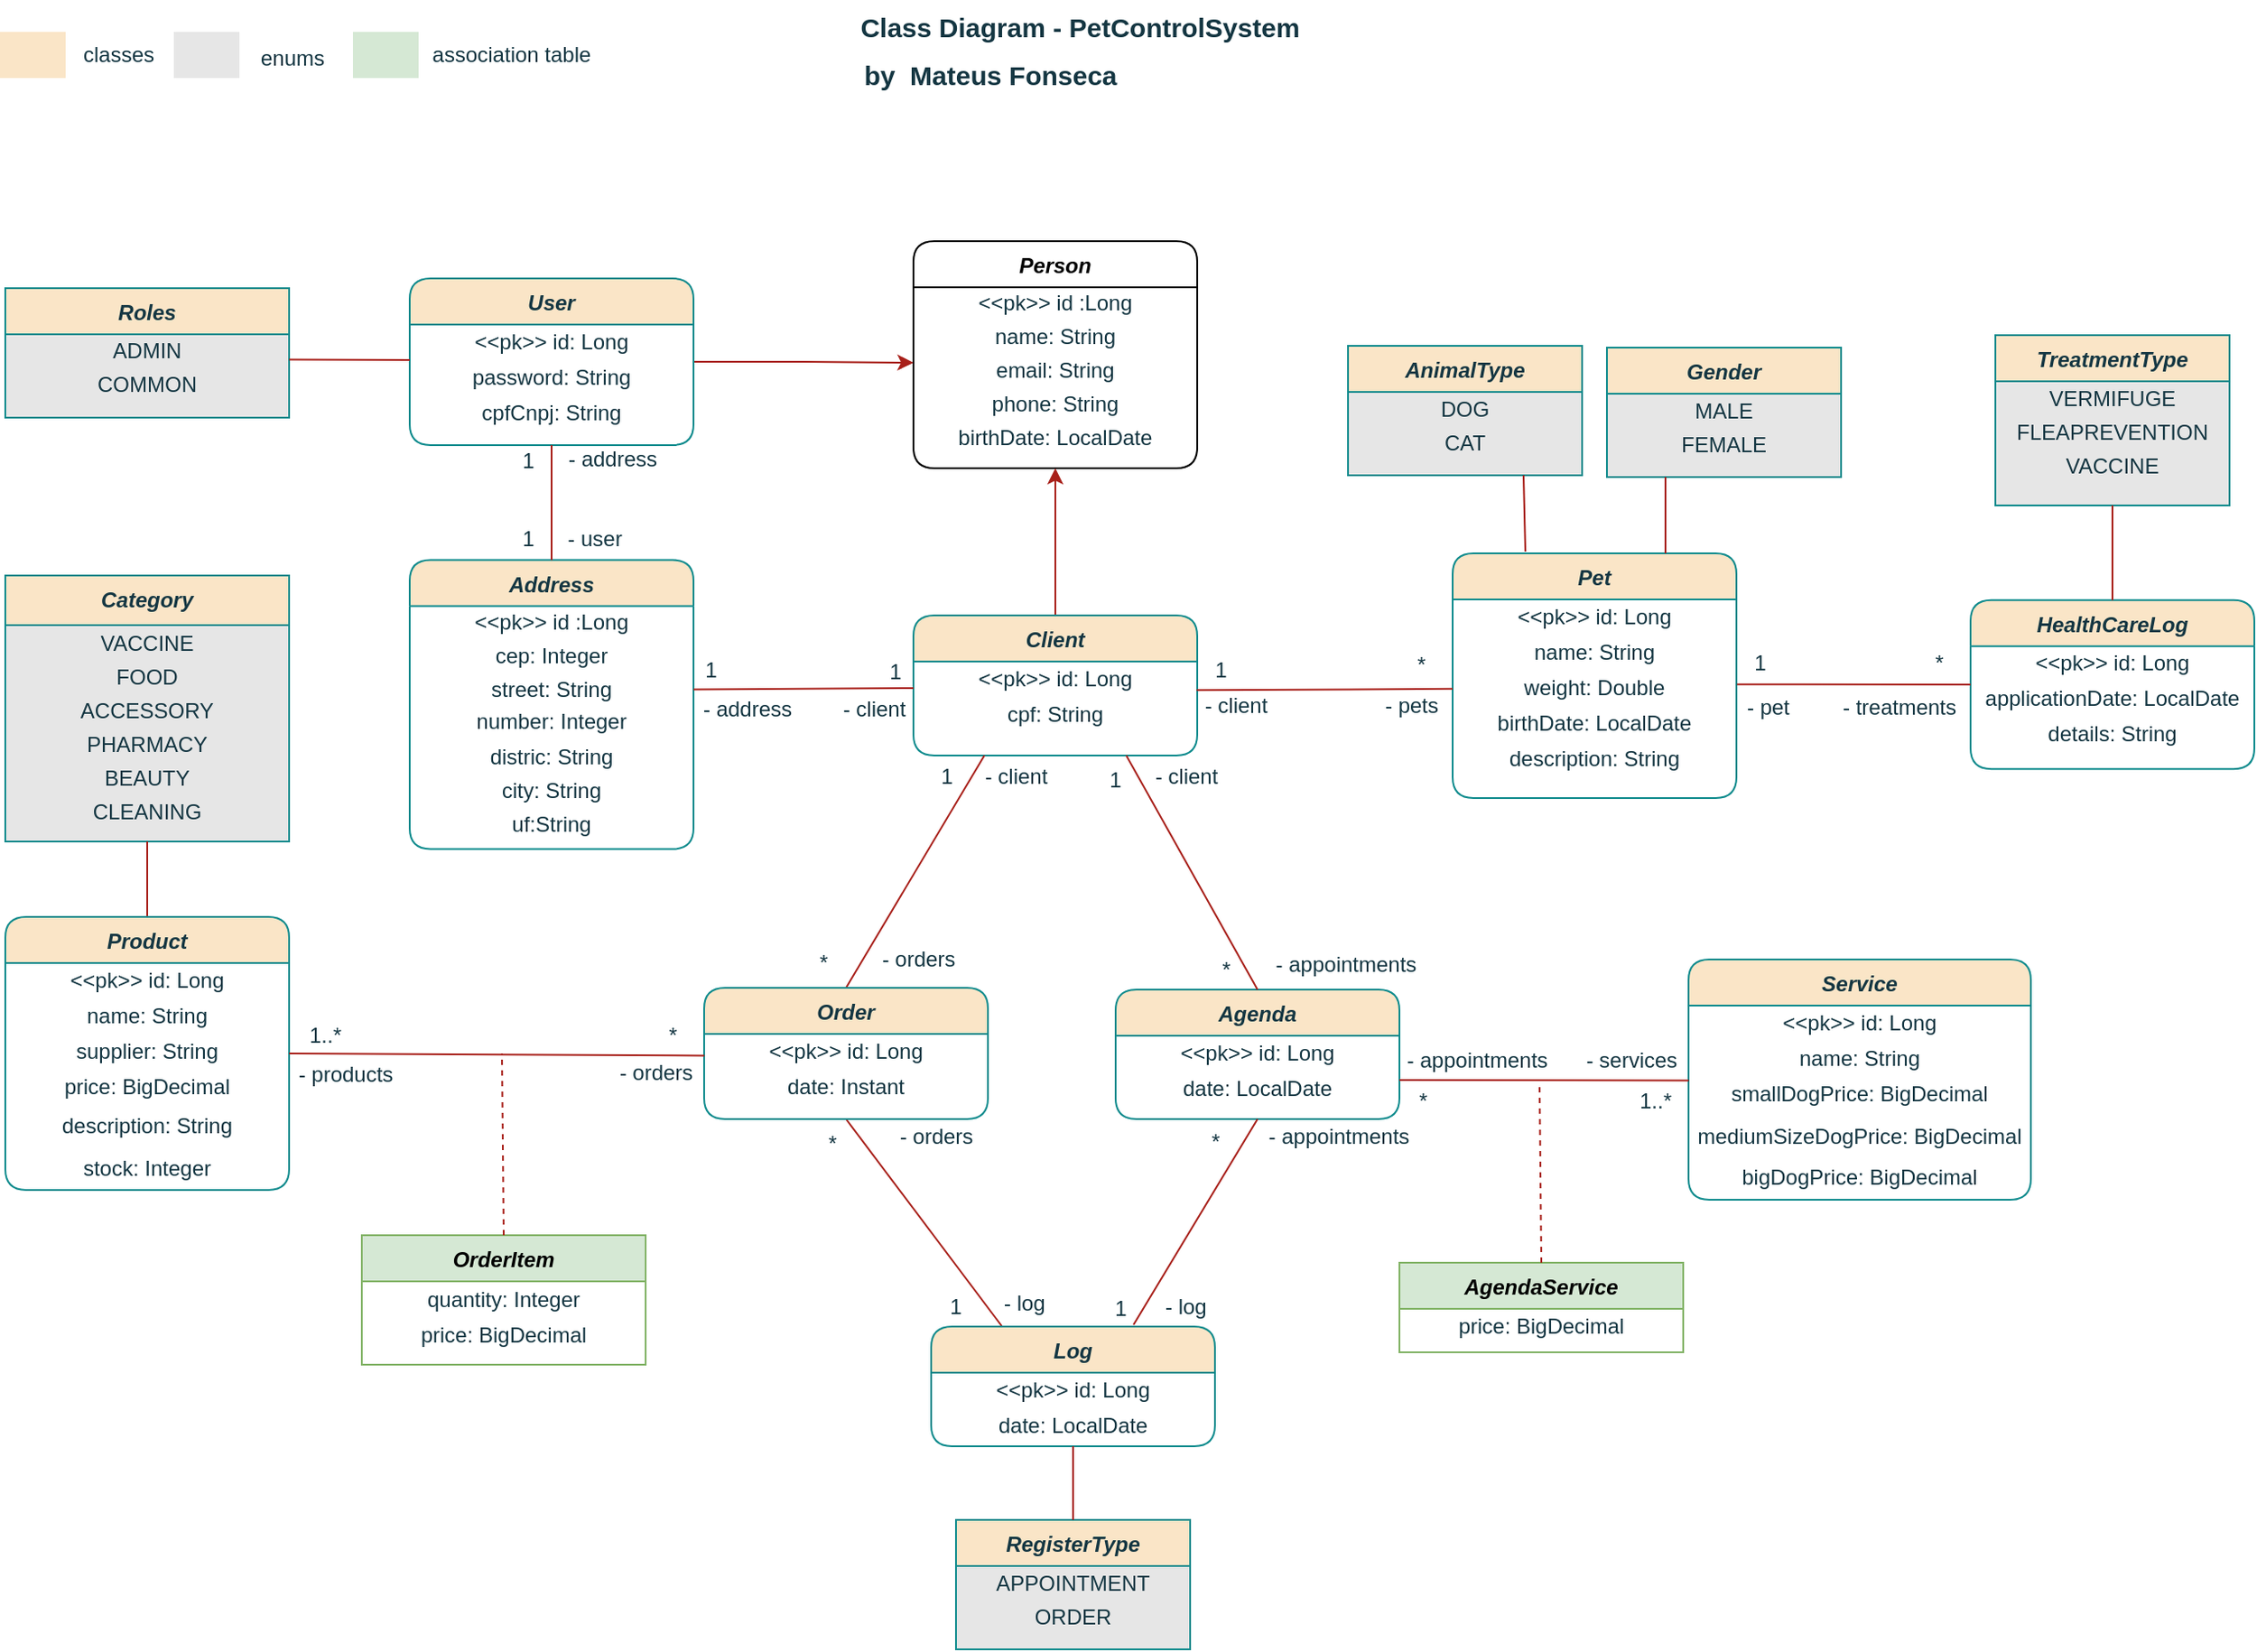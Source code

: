 <mxfile version="24.5.2" type="device">
  <diagram id="C5RBs43oDa-KdzZeNtuy" name="Page-1">
    <mxGraphModel dx="2154" dy="1015" grid="0" gridSize="10" guides="1" tooltips="1" connect="1" arrows="1" fold="1" page="0" pageScale="1" pageWidth="827" pageHeight="1169" background="none" math="0" shadow="0">
      <root>
        <mxCell id="WIyWlLk6GJQsqaUBKTNV-0" />
        <mxCell id="WIyWlLk6GJQsqaUBKTNV-1" parent="WIyWlLk6GJQsqaUBKTNV-0" />
        <mxCell id="X6aHceMRcVpdjTT9wPh7-7" value="Agenda" style="swimlane;fontStyle=3;align=center;verticalAlign=top;childLayout=stackLayout;horizontal=1;startSize=26;horizontalStack=0;resizeParent=1;resizeLast=0;collapsible=1;marginBottom=0;rounded=1;shadow=0;strokeWidth=1;labelBackgroundColor=none;fillColor=#FAE5C7;strokeColor=#0F8B8D;fontColor=#143642;" parent="WIyWlLk6GJQsqaUBKTNV-1" vertex="1">
          <mxGeometry x="221" y="433" width="160" height="73" as="geometry">
            <mxRectangle x="230" y="140" width="160" height="26" as="alternateBounds" />
          </mxGeometry>
        </mxCell>
        <mxCell id="wbWh36v0nCZpc6Vmj600-40" value="&amp;lt;&amp;lt;pk&amp;gt;&amp;gt; id: Long" style="text;html=1;align=center;verticalAlign=middle;whiteSpace=wrap;rounded=1;labelBackgroundColor=none;fontColor=#143642;" parent="X6aHceMRcVpdjTT9wPh7-7" vertex="1">
          <mxGeometry y="26" width="160" height="20" as="geometry" />
        </mxCell>
        <mxCell id="wbWh36v0nCZpc6Vmj600-41" value="date: LocalDate" style="text;html=1;align=center;verticalAlign=middle;whiteSpace=wrap;rounded=1;labelBackgroundColor=none;fontColor=#143642;" parent="X6aHceMRcVpdjTT9wPh7-7" vertex="1">
          <mxGeometry y="46" width="160" height="20" as="geometry" />
        </mxCell>
        <mxCell id="X6aHceMRcVpdjTT9wPh7-13" value="Pet" style="swimlane;fontStyle=3;align=center;verticalAlign=top;childLayout=stackLayout;horizontal=1;startSize=26;horizontalStack=0;resizeParent=1;resizeLast=0;collapsible=1;marginBottom=0;rounded=1;shadow=0;strokeWidth=1;labelBackgroundColor=none;fillColor=#FAE5C7;strokeColor=#0F8B8D;fontColor=#143642;" parent="WIyWlLk6GJQsqaUBKTNV-1" vertex="1">
          <mxGeometry x="411" y="187" width="160" height="138" as="geometry">
            <mxRectangle x="230" y="140" width="160" height="26" as="alternateBounds" />
          </mxGeometry>
        </mxCell>
        <mxCell id="wbWh36v0nCZpc6Vmj600-48" value="&amp;lt;&amp;lt;pk&amp;gt;&amp;gt; id: Long" style="text;html=1;align=center;verticalAlign=middle;whiteSpace=wrap;rounded=1;labelBackgroundColor=none;fontColor=#143642;" parent="X6aHceMRcVpdjTT9wPh7-13" vertex="1">
          <mxGeometry y="26" width="160" height="20" as="geometry" />
        </mxCell>
        <mxCell id="wbWh36v0nCZpc6Vmj600-55" value="name: String" style="text;html=1;align=center;verticalAlign=middle;whiteSpace=wrap;rounded=1;labelBackgroundColor=none;fontColor=#143642;" parent="X6aHceMRcVpdjTT9wPh7-13" vertex="1">
          <mxGeometry y="46" width="160" height="20" as="geometry" />
        </mxCell>
        <mxCell id="wbWh36v0nCZpc6Vmj600-56" value="weight: Double" style="text;html=1;align=center;verticalAlign=middle;whiteSpace=wrap;rounded=1;labelBackgroundColor=none;fontColor=#143642;" parent="X6aHceMRcVpdjTT9wPh7-13" vertex="1">
          <mxGeometry y="66" width="160" height="20" as="geometry" />
        </mxCell>
        <mxCell id="wbWh36v0nCZpc6Vmj600-57" value="birthDate: LocalDate" style="text;html=1;align=center;verticalAlign=middle;whiteSpace=wrap;rounded=1;labelBackgroundColor=none;fontColor=#143642;" parent="X6aHceMRcVpdjTT9wPh7-13" vertex="1">
          <mxGeometry y="86" width="160" height="20" as="geometry" />
        </mxCell>
        <mxCell id="wbWh36v0nCZpc6Vmj600-63" value="description: String" style="text;html=1;align=center;verticalAlign=middle;whiteSpace=wrap;rounded=1;labelBackgroundColor=none;fontColor=#143642;" parent="X6aHceMRcVpdjTT9wPh7-13" vertex="1">
          <mxGeometry y="106" width="160" height="20" as="geometry" />
        </mxCell>
        <mxCell id="zkfFHV4jXpPFQw0GAbJ--0" value="Person" style="swimlane;fontStyle=3;align=center;verticalAlign=top;childLayout=stackLayout;horizontal=1;startSize=26;horizontalStack=0;resizeParent=1;resizeLast=0;collapsible=1;marginBottom=0;rounded=1;shadow=0;strokeWidth=1;labelBackgroundColor=none;swimlaneFillColor=none;" parent="WIyWlLk6GJQsqaUBKTNV-1" vertex="1">
          <mxGeometry x="107" y="11" width="160" height="128" as="geometry">
            <mxRectangle x="230" y="140" width="160" height="26" as="alternateBounds" />
          </mxGeometry>
        </mxCell>
        <mxCell id="wbWh36v0nCZpc6Vmj600-1" value="&amp;lt;&amp;lt;pk&amp;gt;&amp;gt; id :Long" style="text;html=1;align=center;verticalAlign=middle;whiteSpace=wrap;rounded=1;labelBackgroundColor=none;fontColor=#143642;" parent="zkfFHV4jXpPFQw0GAbJ--0" vertex="1">
          <mxGeometry y="26" width="160" height="18" as="geometry" />
        </mxCell>
        <mxCell id="wbWh36v0nCZpc6Vmj600-3" value="name: String" style="text;html=1;align=center;verticalAlign=middle;whiteSpace=wrap;rounded=1;labelBackgroundColor=none;fontColor=#143642;" parent="zkfFHV4jXpPFQw0GAbJ--0" vertex="1">
          <mxGeometry y="44" width="160" height="20" as="geometry" />
        </mxCell>
        <mxCell id="wbWh36v0nCZpc6Vmj600-4" value="email: String" style="text;html=1;align=center;verticalAlign=middle;whiteSpace=wrap;rounded=1;labelBackgroundColor=none;fontColor=#143642;" parent="zkfFHV4jXpPFQw0GAbJ--0" vertex="1">
          <mxGeometry y="64" width="160" height="18" as="geometry" />
        </mxCell>
        <mxCell id="wbWh36v0nCZpc6Vmj600-6" value="phone: String" style="text;html=1;align=center;verticalAlign=middle;whiteSpace=wrap;rounded=1;labelBackgroundColor=none;fontColor=#143642;" parent="zkfFHV4jXpPFQw0GAbJ--0" vertex="1">
          <mxGeometry y="82" width="160" height="19" as="geometry" />
        </mxCell>
        <mxCell id="wbWh36v0nCZpc6Vmj600-14" value="birthDate: LocalDate" style="text;html=1;align=center;verticalAlign=middle;whiteSpace=wrap;rounded=1;labelBackgroundColor=none;fontColor=#143642;" parent="zkfFHV4jXpPFQw0GAbJ--0" vertex="1">
          <mxGeometry y="101" width="160" height="20" as="geometry" />
        </mxCell>
        <mxCell id="IY1wqJiJF90ns-83pZvN-199" style="edgeStyle=orthogonalEdgeStyle;rounded=0;orthogonalLoop=1;jettySize=auto;html=1;entryX=0;entryY=0.25;entryDx=0;entryDy=0;strokeColor=#A8201A;fontColor=#143642;fillColor=#FAE5C7;" parent="WIyWlLk6GJQsqaUBKTNV-1" source="X6aHceMRcVpdjTT9wPh7-1" target="wbWh36v0nCZpc6Vmj600-4" edge="1">
          <mxGeometry relative="1" as="geometry" />
        </mxCell>
        <mxCell id="X6aHceMRcVpdjTT9wPh7-1" value="User" style="swimlane;fontStyle=3;align=center;verticalAlign=top;childLayout=stackLayout;horizontal=1;startSize=26;horizontalStack=0;resizeParent=1;resizeLast=0;collapsible=1;marginBottom=0;rounded=1;shadow=0;strokeWidth=1;labelBackgroundColor=none;fillColor=#FAE5C7;strokeColor=#0F8B8D;fontColor=#143642;" parent="WIyWlLk6GJQsqaUBKTNV-1" vertex="1">
          <mxGeometry x="-177" y="32" width="160" height="94" as="geometry">
            <mxRectangle x="230" y="140" width="160" height="26" as="alternateBounds" />
          </mxGeometry>
        </mxCell>
        <mxCell id="wbWh36v0nCZpc6Vmj600-16" value="&amp;lt;&amp;lt;pk&amp;gt;&amp;gt; id: Long" style="text;html=1;align=center;verticalAlign=middle;whiteSpace=wrap;rounded=1;labelBackgroundColor=none;fontColor=#143642;" parent="X6aHceMRcVpdjTT9wPh7-1" vertex="1">
          <mxGeometry y="26" width="160" height="20" as="geometry" />
        </mxCell>
        <mxCell id="wbWh36v0nCZpc6Vmj600-20" value="password: String" style="text;html=1;align=center;verticalAlign=middle;whiteSpace=wrap;rounded=1;labelBackgroundColor=none;fontColor=#143642;" parent="X6aHceMRcVpdjTT9wPh7-1" vertex="1">
          <mxGeometry y="46" width="160" height="20" as="geometry" />
        </mxCell>
        <mxCell id="wbWh36v0nCZpc6Vmj600-22" value="cpfCnpj: String" style="text;html=1;align=center;verticalAlign=middle;whiteSpace=wrap;rounded=1;labelBackgroundColor=none;fontColor=#143642;" parent="X6aHceMRcVpdjTT9wPh7-1" vertex="1">
          <mxGeometry y="66" width="160" height="20" as="geometry" />
        </mxCell>
        <mxCell id="IY1wqJiJF90ns-83pZvN-196" style="edgeStyle=orthogonalEdgeStyle;rounded=0;orthogonalLoop=1;jettySize=auto;html=1;entryX=0.5;entryY=1;entryDx=0;entryDy=0;strokeColor=#A8201A;fontColor=#143642;fillColor=#FAE5C7;" parent="WIyWlLk6GJQsqaUBKTNV-1" source="X6aHceMRcVpdjTT9wPh7-3" target="zkfFHV4jXpPFQw0GAbJ--0" edge="1">
          <mxGeometry relative="1" as="geometry" />
        </mxCell>
        <mxCell id="X6aHceMRcVpdjTT9wPh7-3" value="Client" style="swimlane;fontStyle=3;align=center;verticalAlign=top;childLayout=stackLayout;horizontal=1;startSize=26;horizontalStack=0;resizeParent=1;resizeLast=0;collapsible=1;marginBottom=0;rounded=1;shadow=0;strokeWidth=1;labelBackgroundColor=none;fillColor=#FAE5C7;strokeColor=#0F8B8D;fontColor=#143642;" parent="WIyWlLk6GJQsqaUBKTNV-1" vertex="1">
          <mxGeometry x="107" y="222" width="160" height="79" as="geometry">
            <mxRectangle x="230" y="140" width="160" height="26" as="alternateBounds" />
          </mxGeometry>
        </mxCell>
        <mxCell id="wbWh36v0nCZpc6Vmj600-21" value="&amp;lt;&amp;lt;pk&amp;gt;&amp;gt; id: Long" style="text;html=1;align=center;verticalAlign=middle;whiteSpace=wrap;rounded=1;labelBackgroundColor=none;fontColor=#143642;" parent="X6aHceMRcVpdjTT9wPh7-3" vertex="1">
          <mxGeometry y="26" width="160" height="20" as="geometry" />
        </mxCell>
        <mxCell id="wbWh36v0nCZpc6Vmj600-23" value="cpf: String" style="text;html=1;align=center;verticalAlign=middle;whiteSpace=wrap;rounded=1;labelBackgroundColor=none;fontColor=#143642;" parent="X6aHceMRcVpdjTT9wPh7-3" vertex="1">
          <mxGeometry y="46" width="160" height="20" as="geometry" />
        </mxCell>
        <mxCell id="X6aHceMRcVpdjTT9wPh7-26" value="Service" style="swimlane;fontStyle=3;align=center;verticalAlign=top;childLayout=stackLayout;horizontal=1;startSize=26;horizontalStack=0;resizeParent=1;resizeLast=0;collapsible=1;marginBottom=0;rounded=1;shadow=0;strokeWidth=1;labelBackgroundColor=none;fillColor=#FAE5C7;strokeColor=#0F8B8D;fontColor=#143642;" parent="WIyWlLk6GJQsqaUBKTNV-1" vertex="1">
          <mxGeometry x="544" y="416" width="193" height="135.5" as="geometry">
            <mxRectangle x="230" y="140" width="160" height="26" as="alternateBounds" />
          </mxGeometry>
        </mxCell>
        <mxCell id="wbWh36v0nCZpc6Vmj600-42" value="&amp;lt;&amp;lt;pk&amp;gt;&amp;gt; id: Long" style="text;html=1;align=center;verticalAlign=middle;whiteSpace=wrap;rounded=1;labelBackgroundColor=none;fontColor=#143642;" parent="X6aHceMRcVpdjTT9wPh7-26" vertex="1">
          <mxGeometry y="26" width="193" height="20" as="geometry" />
        </mxCell>
        <mxCell id="wbWh36v0nCZpc6Vmj600-43" value="name: String" style="text;html=1;align=center;verticalAlign=middle;whiteSpace=wrap;rounded=1;labelBackgroundColor=none;fontColor=#143642;" parent="X6aHceMRcVpdjTT9wPh7-26" vertex="1">
          <mxGeometry y="46" width="193" height="20" as="geometry" />
        </mxCell>
        <mxCell id="wbWh36v0nCZpc6Vmj600-44" value="smallDogPrice: BigDecimal" style="text;html=1;align=center;verticalAlign=middle;whiteSpace=wrap;rounded=1;labelBackgroundColor=none;fontColor=#143642;" parent="X6aHceMRcVpdjTT9wPh7-26" vertex="1">
          <mxGeometry y="66" width="193" height="20" as="geometry" />
        </mxCell>
        <mxCell id="wbWh36v0nCZpc6Vmj600-45" value="mediumSizeDogPrice: BigDecimal" style="text;html=1;align=center;verticalAlign=middle;whiteSpace=wrap;rounded=1;labelBackgroundColor=none;fontColor=#143642;" parent="X6aHceMRcVpdjTT9wPh7-26" vertex="1">
          <mxGeometry y="86" width="193" height="27" as="geometry" />
        </mxCell>
        <mxCell id="wbWh36v0nCZpc6Vmj600-46" value="bigDogPrice: BigDecimal" style="text;html=1;align=center;verticalAlign=middle;whiteSpace=wrap;rounded=1;labelBackgroundColor=none;fontColor=#143642;" parent="X6aHceMRcVpdjTT9wPh7-26" vertex="1">
          <mxGeometry y="113" width="193" height="20" as="geometry" />
        </mxCell>
        <mxCell id="X6aHceMRcVpdjTT9wPh7-28" value="" style="endArrow=none;html=1;rounded=1;exitX=1;exitY=0.25;exitDx=0;exitDy=0;labelBackgroundColor=none;fontColor=default;strokeColor=#A8201A;entryX=0.001;entryY=0.112;entryDx=0;entryDy=0;entryPerimeter=0;" parent="WIyWlLk6GJQsqaUBKTNV-1" source="wbWh36v0nCZpc6Vmj600-41" target="wbWh36v0nCZpc6Vmj600-44" edge="1">
          <mxGeometry width="50" height="50" relative="1" as="geometry">
            <mxPoint x="402" y="536" as="sourcePoint" />
            <mxPoint x="551" y="496" as="targetPoint" />
          </mxGeometry>
        </mxCell>
        <mxCell id="X6aHceMRcVpdjTT9wPh7-44" value="" style="endArrow=none;html=1;rounded=1;entryX=0.5;entryY=1;entryDx=0;entryDy=0;exitX=0.25;exitY=0;exitDx=0;exitDy=0;labelBackgroundColor=none;fontColor=default;strokeColor=#A8201A;" parent="WIyWlLk6GJQsqaUBKTNV-1" source="WaDthbBKja6x3SG7VzEH-55" target="X6aHceMRcVpdjTT9wPh7-32" edge="1">
          <mxGeometry width="50" height="50" relative="1" as="geometry">
            <mxPoint x="174" y="592.5" as="sourcePoint" />
            <mxPoint x="427" y="567.98" as="targetPoint" />
          </mxGeometry>
        </mxCell>
        <mxCell id="X6aHceMRcVpdjTT9wPh7-47" value="" style="endArrow=none;html=1;rounded=1;entryX=0.5;entryY=0;entryDx=0;entryDy=0;labelBackgroundColor=none;fontColor=default;strokeColor=#A8201A;exitX=0.25;exitY=1;exitDx=0;exitDy=0;" parent="WIyWlLk6GJQsqaUBKTNV-1" source="X6aHceMRcVpdjTT9wPh7-3" target="X6aHceMRcVpdjTT9wPh7-32" edge="1">
          <mxGeometry width="50" height="50" relative="1" as="geometry">
            <mxPoint x="128" y="238" as="sourcePoint" />
            <mxPoint x="-32" y="349" as="targetPoint" />
          </mxGeometry>
        </mxCell>
        <mxCell id="X6aHceMRcVpdjTT9wPh7-59" value="Category" style="swimlane;fontStyle=3;align=center;verticalAlign=top;childLayout=stackLayout;horizontal=1;startSize=28;horizontalStack=0;resizeParent=1;resizeLast=0;collapsible=1;marginBottom=0;rounded=0;shadow=0;strokeWidth=1;swimlaneFillColor=#E6E6E6;labelBackgroundColor=none;fillColor=#FAE5C7;strokeColor=#0F8B8D;fontColor=#143642;" parent="WIyWlLk6GJQsqaUBKTNV-1" vertex="1">
          <mxGeometry x="-405" y="199.5" width="160" height="150" as="geometry">
            <mxRectangle x="-402" y="118" width="160" height="26" as="alternateBounds" />
          </mxGeometry>
        </mxCell>
        <mxCell id="X6aHceMRcVpdjTT9wPh7-65" value="VACCINE" style="text;html=1;align=center;verticalAlign=middle;whiteSpace=wrap;rounded=1;labelBackgroundColor=none;fontColor=#143642;" parent="X6aHceMRcVpdjTT9wPh7-59" vertex="1">
          <mxGeometry y="28" width="160" height="20" as="geometry" />
        </mxCell>
        <mxCell id="X6aHceMRcVpdjTT9wPh7-66" value="FOOD" style="text;html=1;align=center;verticalAlign=middle;whiteSpace=wrap;rounded=1;labelBackgroundColor=none;fontColor=#143642;" parent="X6aHceMRcVpdjTT9wPh7-59" vertex="1">
          <mxGeometry y="48" width="160" height="19" as="geometry" />
        </mxCell>
        <mxCell id="X6aHceMRcVpdjTT9wPh7-67" value="ACCESSORY" style="text;html=1;align=center;verticalAlign=middle;whiteSpace=wrap;rounded=1;labelBackgroundColor=none;fontColor=#143642;" parent="X6aHceMRcVpdjTT9wPh7-59" vertex="1">
          <mxGeometry y="67" width="160" height="19" as="geometry" />
        </mxCell>
        <mxCell id="X6aHceMRcVpdjTT9wPh7-68" value="PHARMACY" style="text;html=1;align=center;verticalAlign=middle;whiteSpace=wrap;rounded=1;labelBackgroundColor=none;fontColor=#143642;" parent="X6aHceMRcVpdjTT9wPh7-59" vertex="1">
          <mxGeometry y="86" width="160" height="19" as="geometry" />
        </mxCell>
        <mxCell id="X6aHceMRcVpdjTT9wPh7-70" value="BEAUTY" style="text;html=1;align=center;verticalAlign=middle;whiteSpace=wrap;rounded=1;labelBackgroundColor=none;fontColor=#143642;" parent="X6aHceMRcVpdjTT9wPh7-59" vertex="1">
          <mxGeometry y="105" width="160" height="19" as="geometry" />
        </mxCell>
        <mxCell id="X6aHceMRcVpdjTT9wPh7-71" value="CLEANING" style="text;html=1;align=center;verticalAlign=middle;whiteSpace=wrap;rounded=1;labelBackgroundColor=none;fontColor=#143642;" parent="X6aHceMRcVpdjTT9wPh7-59" vertex="1">
          <mxGeometry y="124" width="160" height="19" as="geometry" />
        </mxCell>
        <mxCell id="X6aHceMRcVpdjTT9wPh7-73" value="" style="endArrow=none;html=1;rounded=1;entryX=0.5;entryY=0;entryDx=0;entryDy=0;exitX=0.5;exitY=1;exitDx=0;exitDy=0;labelBackgroundColor=none;fontColor=default;strokeColor=#A8201A;" parent="WIyWlLk6GJQsqaUBKTNV-1" source="X6aHceMRcVpdjTT9wPh7-59" target="X6aHceMRcVpdjTT9wPh7-30" edge="1">
          <mxGeometry width="50" height="50" relative="1" as="geometry">
            <mxPoint x="106" y="237" as="sourcePoint" />
            <mxPoint x="-78" y="345" as="targetPoint" />
          </mxGeometry>
        </mxCell>
        <mxCell id="X6aHceMRcVpdjTT9wPh7-30" value="Product" style="swimlane;fontStyle=3;align=center;verticalAlign=top;childLayout=stackLayout;horizontal=1;startSize=26;horizontalStack=0;resizeParent=1;resizeLast=0;collapsible=1;marginBottom=0;rounded=1;shadow=0;strokeWidth=1;labelBackgroundColor=none;fillColor=#FAE5C7;strokeColor=#0F8B8D;fontColor=#143642;" parent="WIyWlLk6GJQsqaUBKTNV-1" vertex="1">
          <mxGeometry x="-405" y="392" width="160" height="154" as="geometry">
            <mxRectangle x="230" y="140" width="160" height="26" as="alternateBounds" />
          </mxGeometry>
        </mxCell>
        <mxCell id="wbWh36v0nCZpc6Vmj600-24" value="&amp;lt;&amp;lt;pk&amp;gt;&amp;gt; id: Long" style="text;html=1;align=center;verticalAlign=middle;whiteSpace=wrap;rounded=1;labelBackgroundColor=none;fontColor=#143642;" parent="X6aHceMRcVpdjTT9wPh7-30" vertex="1">
          <mxGeometry y="26" width="160" height="20" as="geometry" />
        </mxCell>
        <mxCell id="wbWh36v0nCZpc6Vmj600-25" value="&lt;div align=&quot;center&quot;&gt;name: String&lt;br&gt;&lt;/div&gt;" style="text;html=1;align=center;verticalAlign=middle;whiteSpace=wrap;rounded=1;labelBackgroundColor=none;fontColor=#143642;" parent="X6aHceMRcVpdjTT9wPh7-30" vertex="1">
          <mxGeometry y="46" width="160" height="20" as="geometry" />
        </mxCell>
        <mxCell id="wbWh36v0nCZpc6Vmj600-30" value="supplier: String" style="text;html=1;align=center;verticalAlign=middle;whiteSpace=wrap;rounded=1;labelBackgroundColor=none;fontColor=#143642;" parent="X6aHceMRcVpdjTT9wPh7-30" vertex="1">
          <mxGeometry y="66" width="160" height="20" as="geometry" />
        </mxCell>
        <mxCell id="wbWh36v0nCZpc6Vmj600-32" value="price: BigDecimal" style="text;html=1;align=center;verticalAlign=middle;whiteSpace=wrap;rounded=1;labelBackgroundColor=none;fontColor=#143642;" parent="X6aHceMRcVpdjTT9wPh7-30" vertex="1">
          <mxGeometry y="86" width="160" height="20" as="geometry" />
        </mxCell>
        <mxCell id="wbWh36v0nCZpc6Vmj600-33" value="description: String" style="text;html=1;align=center;verticalAlign=middle;whiteSpace=wrap;rounded=1;labelBackgroundColor=none;fontColor=#143642;" parent="X6aHceMRcVpdjTT9wPh7-30" vertex="1">
          <mxGeometry y="106" width="160" height="24" as="geometry" />
        </mxCell>
        <mxCell id="wbWh36v0nCZpc6Vmj600-64" value="stock: Integer" style="text;html=1;align=center;verticalAlign=middle;whiteSpace=wrap;rounded=1;labelBackgroundColor=none;fontColor=#143642;" parent="X6aHceMRcVpdjTT9wPh7-30" vertex="1">
          <mxGeometry y="130" width="160" height="24" as="geometry" />
        </mxCell>
        <mxCell id="X6aHceMRcVpdjTT9wPh7-32" value="Order" style="swimlane;fontStyle=3;align=center;verticalAlign=top;childLayout=stackLayout;horizontal=1;startSize=26;horizontalStack=0;resizeParent=1;resizeLast=0;collapsible=1;marginBottom=0;rounded=1;shadow=0;strokeWidth=1;labelBackgroundColor=none;fillColor=#FAE5C7;strokeColor=#0F8B8D;fontColor=#143642;" parent="WIyWlLk6GJQsqaUBKTNV-1" vertex="1">
          <mxGeometry x="-11" y="432" width="160" height="74" as="geometry">
            <mxRectangle x="230" y="140" width="160" height="26" as="alternateBounds" />
          </mxGeometry>
        </mxCell>
        <mxCell id="wbWh36v0nCZpc6Vmj600-36" value="&amp;lt;&amp;lt;pk&amp;gt;&amp;gt; id: Long" style="text;html=1;align=center;verticalAlign=middle;whiteSpace=wrap;rounded=1;labelBackgroundColor=none;fontColor=#143642;" parent="X6aHceMRcVpdjTT9wPh7-32" vertex="1">
          <mxGeometry y="26" width="160" height="20" as="geometry" />
        </mxCell>
        <mxCell id="wbWh36v0nCZpc6Vmj600-39" value="date: Instant" style="text;html=1;align=center;verticalAlign=middle;whiteSpace=wrap;rounded=1;labelBackgroundColor=none;fontColor=#143642;" parent="X6aHceMRcVpdjTT9wPh7-32" vertex="1">
          <mxGeometry y="46" width="160" height="20" as="geometry" />
        </mxCell>
        <mxCell id="X6aHceMRcVpdjTT9wPh7-34" value="OrderItem" style="swimlane;fontStyle=3;align=center;verticalAlign=top;childLayout=stackLayout;horizontal=1;startSize=26;horizontalStack=0;resizeParent=1;resizeLast=0;collapsible=1;marginBottom=0;rounded=0;shadow=0;strokeWidth=1;labelBackgroundColor=none;fillColor=#d5e8d4;strokeColor=#82b366;" parent="WIyWlLk6GJQsqaUBKTNV-1" vertex="1">
          <mxGeometry x="-204" y="571.5" width="160" height="73" as="geometry">
            <mxRectangle x="230" y="140" width="160" height="26" as="alternateBounds" />
          </mxGeometry>
        </mxCell>
        <mxCell id="wbWh36v0nCZpc6Vmj600-37" value="quantity: Integer" style="text;html=1;align=center;verticalAlign=middle;whiteSpace=wrap;rounded=1;labelBackgroundColor=none;fontColor=#143642;" parent="X6aHceMRcVpdjTT9wPh7-34" vertex="1">
          <mxGeometry y="26" width="160" height="20" as="geometry" />
        </mxCell>
        <mxCell id="wbWh36v0nCZpc6Vmj600-38" value="price: BigDecimal" style="text;html=1;align=center;verticalAlign=middle;whiteSpace=wrap;rounded=1;labelBackgroundColor=none;fontColor=#143642;" parent="X6aHceMRcVpdjTT9wPh7-34" vertex="1">
          <mxGeometry y="46" width="160" height="20" as="geometry" />
        </mxCell>
        <mxCell id="X6aHceMRcVpdjTT9wPh7-36" value="" style="endArrow=none;html=1;rounded=1;entryX=0.001;entryY=0.612;entryDx=0;entryDy=0;exitX=1;exitY=0.5;exitDx=0;exitDy=0;labelBackgroundColor=none;fontColor=default;strokeColor=#A8201A;entryPerimeter=0;" parent="WIyWlLk6GJQsqaUBKTNV-1" source="X6aHceMRcVpdjTT9wPh7-30" target="wbWh36v0nCZpc6Vmj600-36" edge="1">
          <mxGeometry width="50" height="50" relative="1" as="geometry">
            <mxPoint x="-567" y="452" as="sourcePoint" />
            <mxPoint x="-91" y="469" as="targetPoint" />
          </mxGeometry>
        </mxCell>
        <mxCell id="X6aHceMRcVpdjTT9wPh7-37" value="" style="endArrow=none;dashed=1;html=1;rounded=1;exitX=0.5;exitY=0;exitDx=0;exitDy=0;labelBackgroundColor=none;fontColor=default;strokeColor=#A8201A;" parent="WIyWlLk6GJQsqaUBKTNV-1" source="X6aHceMRcVpdjTT9wPh7-34" edge="1">
          <mxGeometry width="50" height="50" relative="1" as="geometry">
            <mxPoint x="-125.758" y="552" as="sourcePoint" />
            <mxPoint x="-125" y="469" as="targetPoint" />
          </mxGeometry>
        </mxCell>
        <mxCell id="X6aHceMRcVpdjTT9wPh7-125" value="Roles" style="swimlane;fontStyle=3;align=center;verticalAlign=top;childLayout=stackLayout;horizontal=1;startSize=26;horizontalStack=0;resizeParent=1;resizeLast=0;collapsible=1;marginBottom=0;rounded=0;shadow=0;strokeWidth=1;swimlaneFillColor=#E6E6E6;labelBackgroundColor=none;fillColor=#FAE5C7;strokeColor=#0F8B8D;fontColor=#143642;" parent="WIyWlLk6GJQsqaUBKTNV-1" vertex="1">
          <mxGeometry x="-405" y="37.5" width="160" height="73" as="geometry">
            <mxRectangle x="230" y="140" width="160" height="26" as="alternateBounds" />
          </mxGeometry>
        </mxCell>
        <mxCell id="X6aHceMRcVpdjTT9wPh7-101" value="ADMIN" style="text;html=1;align=center;verticalAlign=middle;whiteSpace=wrap;rounded=1;labelBackgroundColor=none;fontColor=#143642;" parent="X6aHceMRcVpdjTT9wPh7-125" vertex="1">
          <mxGeometry y="26" width="160" height="19" as="geometry" />
        </mxCell>
        <mxCell id="X6aHceMRcVpdjTT9wPh7-132" value="COMMON" style="text;html=1;align=center;verticalAlign=middle;whiteSpace=wrap;rounded=1;labelBackgroundColor=none;fontColor=#143642;fillColor=none;" parent="X6aHceMRcVpdjTT9wPh7-125" vertex="1">
          <mxGeometry y="45" width="160" height="19" as="geometry" />
        </mxCell>
        <mxCell id="X6aHceMRcVpdjTT9wPh7-133" value="" style="endArrow=none;html=1;rounded=1;exitX=0;exitY=0;exitDx=0;exitDy=0;entryX=1;entryY=0.75;entryDx=0;entryDy=0;labelBackgroundColor=none;fontColor=default;strokeColor=#A8201A;" parent="WIyWlLk6GJQsqaUBKTNV-1" source="wbWh36v0nCZpc6Vmj600-20" target="X6aHceMRcVpdjTT9wPh7-101" edge="1">
          <mxGeometry width="50" height="50" relative="1" as="geometry">
            <mxPoint x="-108.4" y="199.752" as="sourcePoint" />
            <mxPoint x="-117" y="156" as="targetPoint" />
            <Array as="points" />
          </mxGeometry>
        </mxCell>
        <mxCell id="X6aHceMRcVpdjTT9wPh7-144" value="" style="endArrow=none;html=1;rounded=1;labelBackgroundColor=none;fontColor=default;strokeColor=#A8201A;entryX=0.998;entryY=0.807;entryDx=0;entryDy=0;entryPerimeter=0;" parent="WIyWlLk6GJQsqaUBKTNV-1" source="wbWh36v0nCZpc6Vmj600-56" target="wbWh36v0nCZpc6Vmj600-21" edge="1">
          <mxGeometry width="50" height="50" relative="1" as="geometry">
            <mxPoint x="343" y="278" as="sourcePoint" />
            <mxPoint x="-52" y="124" as="targetPoint" />
          </mxGeometry>
        </mxCell>
        <mxCell id="wbWh36v0nCZpc6Vmj600-50" value="AnimalType" style="swimlane;fontStyle=3;align=center;verticalAlign=top;childLayout=stackLayout;horizontal=1;startSize=26;horizontalStack=0;resizeParent=1;resizeLast=0;collapsible=1;marginBottom=0;rounded=0;shadow=0;strokeWidth=1;swimlaneFillColor=#E6E6E6;labelBackgroundColor=none;fillColor=#FAE5C7;strokeColor=#0F8B8D;fontColor=#143642;" parent="WIyWlLk6GJQsqaUBKTNV-1" vertex="1">
          <mxGeometry x="352" y="70" width="132" height="73" as="geometry">
            <mxRectangle x="230" y="140" width="160" height="26" as="alternateBounds" />
          </mxGeometry>
        </mxCell>
        <mxCell id="wbWh36v0nCZpc6Vmj600-51" value="DOG" style="text;html=1;align=center;verticalAlign=middle;whiteSpace=wrap;rounded=1;labelBackgroundColor=none;fontColor=#143642;" parent="wbWh36v0nCZpc6Vmj600-50" vertex="1">
          <mxGeometry y="26" width="132" height="19" as="geometry" />
        </mxCell>
        <mxCell id="wbWh36v0nCZpc6Vmj600-52" value="CAT" style="text;html=1;align=center;verticalAlign=middle;whiteSpace=wrap;rounded=1;labelBackgroundColor=none;fontColor=#143642;" parent="wbWh36v0nCZpc6Vmj600-50" vertex="1">
          <mxGeometry y="45" width="132" height="19" as="geometry" />
        </mxCell>
        <mxCell id="wbWh36v0nCZpc6Vmj600-54" value="" style="endArrow=none;html=1;rounded=1;labelBackgroundColor=none;fontColor=default;strokeColor=#A8201A;exitX=0.75;exitY=1;exitDx=0;exitDy=0;" parent="WIyWlLk6GJQsqaUBKTNV-1" source="wbWh36v0nCZpc6Vmj600-50" edge="1">
          <mxGeometry width="50" height="50" relative="1" as="geometry">
            <mxPoint x="409" y="80" as="sourcePoint" />
            <mxPoint x="452" y="186" as="targetPoint" />
          </mxGeometry>
        </mxCell>
        <mxCell id="wbWh36v0nCZpc6Vmj600-58" value="Gender" style="swimlane;fontStyle=3;align=center;verticalAlign=top;childLayout=stackLayout;horizontal=1;startSize=26;horizontalStack=0;resizeParent=1;resizeLast=0;collapsible=1;marginBottom=0;rounded=0;shadow=0;strokeWidth=1;swimlaneFillColor=#E6E6E6;labelBackgroundColor=none;fillColor=#FAE5C7;strokeColor=#0F8B8D;fontColor=#143642;" parent="WIyWlLk6GJQsqaUBKTNV-1" vertex="1">
          <mxGeometry x="498" y="71" width="132" height="73" as="geometry">
            <mxRectangle x="230" y="140" width="160" height="26" as="alternateBounds" />
          </mxGeometry>
        </mxCell>
        <mxCell id="wbWh36v0nCZpc6Vmj600-59" value="MALE" style="text;html=1;align=center;verticalAlign=middle;whiteSpace=wrap;rounded=1;labelBackgroundColor=none;fontColor=#143642;" parent="wbWh36v0nCZpc6Vmj600-58" vertex="1">
          <mxGeometry y="26" width="132" height="19" as="geometry" />
        </mxCell>
        <mxCell id="wbWh36v0nCZpc6Vmj600-60" value="FEMALE" style="text;html=1;align=center;verticalAlign=middle;whiteSpace=wrap;rounded=1;labelBackgroundColor=none;fontColor=#143642;" parent="wbWh36v0nCZpc6Vmj600-58" vertex="1">
          <mxGeometry y="45" width="132" height="19" as="geometry" />
        </mxCell>
        <mxCell id="wbWh36v0nCZpc6Vmj600-62" value="" style="endArrow=none;html=1;rounded=1;entryX=0.75;entryY=0;entryDx=0;entryDy=0;exitX=0.25;exitY=1;exitDx=0;exitDy=0;labelBackgroundColor=none;fontColor=default;strokeColor=#A8201A;" parent="WIyWlLk6GJQsqaUBKTNV-1" source="wbWh36v0nCZpc6Vmj600-58" target="X6aHceMRcVpdjTT9wPh7-13" edge="1">
          <mxGeometry width="50" height="50" relative="1" as="geometry">
            <mxPoint x="636" y="239" as="sourcePoint" />
            <mxPoint x="547" y="239" as="targetPoint" />
          </mxGeometry>
        </mxCell>
        <mxCell id="wbWh36v0nCZpc6Vmj600-67" value="" style="endArrow=none;html=1;rounded=1;exitX=0.5;exitY=0;exitDx=0;exitDy=0;entryX=0.75;entryY=1;entryDx=0;entryDy=0;labelBackgroundColor=none;fontColor=default;strokeColor=#A8201A;" parent="WIyWlLk6GJQsqaUBKTNV-1" source="X6aHceMRcVpdjTT9wPh7-7" target="X6aHceMRcVpdjTT9wPh7-3" edge="1">
          <mxGeometry width="50" height="50" relative="1" as="geometry">
            <mxPoint x="231" y="287" as="sourcePoint" />
            <mxPoint x="181" y="308" as="targetPoint" />
          </mxGeometry>
        </mxCell>
        <mxCell id="WaDthbBKja6x3SG7VzEH-0" value="*" style="text;html=1;align=center;verticalAlign=middle;whiteSpace=wrap;rounded=1;labelBackgroundColor=none;fontColor=#143642;" parent="WIyWlLk6GJQsqaUBKTNV-1" vertex="1">
          <mxGeometry x="-46" y="448" width="35" height="21" as="geometry" />
        </mxCell>
        <mxCell id="WaDthbBKja6x3SG7VzEH-1" value="1..*" style="text;html=1;align=center;verticalAlign=middle;whiteSpace=wrap;rounded=1;labelBackgroundColor=none;fontColor=#143642;" parent="WIyWlLk6GJQsqaUBKTNV-1" vertex="1">
          <mxGeometry x="-242" y="448" width="35" height="21" as="geometry" />
        </mxCell>
        <mxCell id="WaDthbBKja6x3SG7VzEH-2" value="- products" style="text;html=1;align=center;verticalAlign=middle;whiteSpace=wrap;rounded=1;labelBackgroundColor=none;fontColor=#143642;" parent="WIyWlLk6GJQsqaUBKTNV-1" vertex="1">
          <mxGeometry x="-242" y="465" width="58" height="31" as="geometry" />
        </mxCell>
        <mxCell id="WaDthbBKja6x3SG7VzEH-3" value="- orders" style="text;html=1;align=center;verticalAlign=middle;whiteSpace=wrap;rounded=1;labelBackgroundColor=none;fontColor=#143642;" parent="WIyWlLk6GJQsqaUBKTNV-1" vertex="1">
          <mxGeometry x="-67" y="473" width="58" height="14" as="geometry" />
        </mxCell>
        <mxCell id="WaDthbBKja6x3SG7VzEH-4" value="1" style="text;html=1;align=center;verticalAlign=middle;whiteSpace=wrap;rounded=1;labelBackgroundColor=none;fontColor=#143642;" parent="WIyWlLk6GJQsqaUBKTNV-1" vertex="1">
          <mxGeometry x="120" y="302.75" width="12" height="21" as="geometry" />
        </mxCell>
        <mxCell id="WaDthbBKja6x3SG7VzEH-5" value="*" style="text;html=1;align=center;verticalAlign=middle;whiteSpace=wrap;rounded=1;labelBackgroundColor=none;fontColor=#143642;" parent="WIyWlLk6GJQsqaUBKTNV-1" vertex="1">
          <mxGeometry x="38.5" y="407" width="35" height="21" as="geometry" />
        </mxCell>
        <mxCell id="WaDthbBKja6x3SG7VzEH-7" value="- orders" style="text;html=1;align=center;verticalAlign=middle;whiteSpace=wrap;rounded=1;fontSize=12;labelBackgroundColor=none;fontColor=#143642;" parent="WIyWlLk6GJQsqaUBKTNV-1" vertex="1">
          <mxGeometry x="81" y="400" width="58" height="31" as="geometry" />
        </mxCell>
        <mxCell id="WaDthbBKja6x3SG7VzEH-8" value="- client" style="text;html=1;align=center;verticalAlign=middle;whiteSpace=wrap;rounded=1;labelBackgroundColor=none;fontColor=#143642;" parent="WIyWlLk6GJQsqaUBKTNV-1" vertex="1">
          <mxGeometry x="62" y="267.01" width="46" height="16.5" as="geometry" />
        </mxCell>
        <mxCell id="WaDthbBKja6x3SG7VzEH-10" value="*" style="text;html=1;align=center;verticalAlign=middle;whiteSpace=wrap;rounded=1;labelBackgroundColor=none;fontColor=#143642;" parent="WIyWlLk6GJQsqaUBKTNV-1" vertex="1">
          <mxGeometry x="376" y="239.63" width="35" height="21" as="geometry" />
        </mxCell>
        <mxCell id="WaDthbBKja6x3SG7VzEH-11" value="1" style="text;html=1;align=center;verticalAlign=middle;whiteSpace=wrap;rounded=1;labelBackgroundColor=none;fontColor=#143642;" parent="WIyWlLk6GJQsqaUBKTNV-1" vertex="1">
          <mxGeometry x="263" y="247.75" width="35" height="10.75" as="geometry" />
        </mxCell>
        <mxCell id="WaDthbBKja6x3SG7VzEH-13" value="- client" style="text;html=1;align=center;verticalAlign=middle;whiteSpace=wrap;rounded=1;labelBackgroundColor=none;fontColor=#143642;" parent="WIyWlLk6GJQsqaUBKTNV-1" vertex="1">
          <mxGeometry x="260" y="267.25" width="58" height="12" as="geometry" />
        </mxCell>
        <mxCell id="WaDthbBKja6x3SG7VzEH-14" value="- pets" style="text;html=1;align=center;verticalAlign=middle;whiteSpace=wrap;rounded=1;labelBackgroundColor=none;fontColor=#143642;" parent="WIyWlLk6GJQsqaUBKTNV-1" vertex="1">
          <mxGeometry x="359" y="263.63" width="58" height="19.25" as="geometry" />
        </mxCell>
        <mxCell id="WaDthbBKja6x3SG7VzEH-48" value="- orders" style="text;html=1;align=center;verticalAlign=middle;whiteSpace=wrap;rounded=1;labelBackgroundColor=none;fontColor=#143642;" parent="WIyWlLk6GJQsqaUBKTNV-1" vertex="1">
          <mxGeometry x="91" y="507.5" width="58" height="16" as="geometry" />
        </mxCell>
        <mxCell id="WaDthbBKja6x3SG7VzEH-49" value="- appointments " style="text;html=1;align=center;verticalAlign=middle;whiteSpace=wrap;rounded=1;labelBackgroundColor=none;fontColor=#143642;" parent="WIyWlLk6GJQsqaUBKTNV-1" vertex="1">
          <mxGeometry x="299" y="505.5" width="96" height="20" as="geometry" />
        </mxCell>
        <mxCell id="WaDthbBKja6x3SG7VzEH-53" value="*" style="text;html=1;align=center;verticalAlign=middle;whiteSpace=wrap;rounded=1;labelBackgroundColor=none;fontColor=#143642;" parent="WIyWlLk6GJQsqaUBKTNV-1" vertex="1">
          <mxGeometry x="44" y="509" width="35" height="21" as="geometry" />
        </mxCell>
        <mxCell id="WaDthbBKja6x3SG7VzEH-55" value="Log" style="swimlane;fontStyle=3;align=center;verticalAlign=top;childLayout=stackLayout;horizontal=1;startSize=26;horizontalStack=0;resizeParent=1;resizeLast=0;collapsible=1;marginBottom=0;rounded=1;shadow=0;strokeWidth=1;labelBackgroundColor=none;fillColor=#FAE5C7;strokeColor=#0F8B8D;fontColor=#143642;" parent="WIyWlLk6GJQsqaUBKTNV-1" vertex="1">
          <mxGeometry x="117" y="623" width="160" height="67.5" as="geometry">
            <mxRectangle x="230" y="140" width="160" height="26" as="alternateBounds" />
          </mxGeometry>
        </mxCell>
        <mxCell id="WaDthbBKja6x3SG7VzEH-58" value="&amp;lt;&amp;lt;pk&amp;gt;&amp;gt; id: Long" style="text;html=1;align=center;verticalAlign=middle;whiteSpace=wrap;rounded=1;labelBackgroundColor=none;fontColor=#143642;" parent="WaDthbBKja6x3SG7VzEH-55" vertex="1">
          <mxGeometry y="26" width="160" height="20" as="geometry" />
        </mxCell>
        <mxCell id="WaDthbBKja6x3SG7VzEH-59" value="date: LocalDate" style="text;html=1;align=center;verticalAlign=middle;whiteSpace=wrap;rounded=1;labelBackgroundColor=none;fontColor=#143642;" parent="WaDthbBKja6x3SG7VzEH-55" vertex="1">
          <mxGeometry y="46" width="160" height="20" as="geometry" />
        </mxCell>
        <mxCell id="WaDthbBKja6x3SG7VzEH-61" value="RegisterType" style="swimlane;fontStyle=3;align=center;verticalAlign=top;childLayout=stackLayout;horizontal=1;startSize=26;horizontalStack=0;resizeParent=1;resizeLast=0;collapsible=1;marginBottom=0;rounded=0;shadow=0;strokeWidth=1;swimlaneFillColor=#E6E6E6;labelBackgroundColor=none;fillColor=#FAE5C7;strokeColor=#0F8B8D;fontColor=#143642;" parent="WIyWlLk6GJQsqaUBKTNV-1" vertex="1">
          <mxGeometry x="131" y="732" width="132" height="73" as="geometry">
            <mxRectangle x="230" y="140" width="160" height="26" as="alternateBounds" />
          </mxGeometry>
        </mxCell>
        <mxCell id="WaDthbBKja6x3SG7VzEH-62" value="APPOINTMENT" style="text;html=1;align=center;verticalAlign=middle;whiteSpace=wrap;rounded=1;labelBackgroundColor=none;fontColor=#143642;" parent="WaDthbBKja6x3SG7VzEH-61" vertex="1">
          <mxGeometry y="26" width="132" height="19" as="geometry" />
        </mxCell>
        <mxCell id="WaDthbBKja6x3SG7VzEH-63" value="ORDER" style="text;html=1;align=center;verticalAlign=middle;whiteSpace=wrap;rounded=1;labelBackgroundColor=none;fontColor=#143642;" parent="WaDthbBKja6x3SG7VzEH-61" vertex="1">
          <mxGeometry y="45" width="132" height="19" as="geometry" />
        </mxCell>
        <mxCell id="WaDthbBKja6x3SG7VzEH-64" value="" style="endArrow=none;html=1;rounded=1;entryX=0.5;entryY=0;entryDx=0;entryDy=0;exitX=0.5;exitY=1;exitDx=0;exitDy=0;labelBackgroundColor=none;fontColor=default;strokeColor=#A8201A;" parent="WIyWlLk6GJQsqaUBKTNV-1" source="WaDthbBKja6x3SG7VzEH-55" target="WaDthbBKja6x3SG7VzEH-61" edge="1">
          <mxGeometry width="50" height="50" relative="1" as="geometry">
            <mxPoint x="143" y="641" as="sourcePoint" />
            <mxPoint x="134" y="686" as="targetPoint" />
          </mxGeometry>
        </mxCell>
        <mxCell id="WaDthbBKja6x3SG7VzEH-65" value="" style="endArrow=none;html=1;rounded=1;exitX=0.713;exitY=-0.015;exitDx=0;exitDy=0;exitPerimeter=0;labelBackgroundColor=none;fontColor=default;strokeColor=#A8201A;entryX=0.5;entryY=1;entryDx=0;entryDy=0;" parent="WIyWlLk6GJQsqaUBKTNV-1" source="WaDthbBKja6x3SG7VzEH-55" target="X6aHceMRcVpdjTT9wPh7-7" edge="1">
          <mxGeometry width="50" height="50" relative="1" as="geometry">
            <mxPoint x="262" y="574" as="sourcePoint" />
            <mxPoint x="291" y="506" as="targetPoint" />
          </mxGeometry>
        </mxCell>
        <mxCell id="WaDthbBKja6x3SG7VzEH-68" value="*" style="text;html=1;align=center;verticalAlign=middle;whiteSpace=wrap;rounded=1;labelBackgroundColor=none;fontColor=#143642;" parent="WIyWlLk6GJQsqaUBKTNV-1" vertex="1">
          <mxGeometry x="260" y="511" width="35" height="16" as="geometry" />
        </mxCell>
        <mxCell id="WaDthbBKja6x3SG7VzEH-69" value="- services" style="text;html=1;align=center;verticalAlign=middle;whiteSpace=wrap;rounded=1;labelBackgroundColor=none;fontColor=#143642;" parent="WIyWlLk6GJQsqaUBKTNV-1" vertex="1">
          <mxGeometry x="483" y="457" width="58" height="31" as="geometry" />
        </mxCell>
        <mxCell id="WaDthbBKja6x3SG7VzEH-71" value="- appointments " style="text;html=1;align=center;verticalAlign=middle;whiteSpace=wrap;rounded=1;labelBackgroundColor=none;fontColor=#143642;" parent="WIyWlLk6GJQsqaUBKTNV-1" vertex="1">
          <mxGeometry x="377" y="457" width="96" height="31" as="geometry" />
        </mxCell>
        <mxCell id="WaDthbBKja6x3SG7VzEH-72" value="1..*" style="text;html=1;align=center;verticalAlign=middle;whiteSpace=wrap;rounded=1;labelBackgroundColor=none;fontColor=#143642;" parent="WIyWlLk6GJQsqaUBKTNV-1" vertex="1">
          <mxGeometry x="508" y="485" width="35" height="21" as="geometry" />
        </mxCell>
        <mxCell id="WaDthbBKja6x3SG7VzEH-74" value="*" style="text;html=1;align=center;verticalAlign=middle;whiteSpace=wrap;rounded=1;labelBackgroundColor=none;fontColor=#143642;" parent="WIyWlLk6GJQsqaUBKTNV-1" vertex="1">
          <mxGeometry x="377" y="485" width="35" height="21" as="geometry" />
        </mxCell>
        <mxCell id="WaDthbBKja6x3SG7VzEH-75" value="- client" style="text;html=1;align=center;verticalAlign=middle;whiteSpace=wrap;rounded=1;labelBackgroundColor=none;fontColor=#143642;" parent="WIyWlLk6GJQsqaUBKTNV-1" vertex="1">
          <mxGeometry x="241" y="307.25" width="40" height="11.5" as="geometry" />
        </mxCell>
        <mxCell id="WaDthbBKja6x3SG7VzEH-78" value="*" style="text;html=1;align=center;verticalAlign=middle;whiteSpace=wrap;rounded=1;labelBackgroundColor=none;fontColor=#143642;" parent="WIyWlLk6GJQsqaUBKTNV-1" vertex="1">
          <mxGeometry x="266" y="411" width="35" height="21" as="geometry" />
        </mxCell>
        <mxCell id="WaDthbBKja6x3SG7VzEH-84" value="AgendaService" style="swimlane;fontStyle=3;align=center;verticalAlign=top;childLayout=stackLayout;horizontal=1;startSize=26;horizontalStack=0;resizeParent=1;resizeLast=0;collapsible=1;marginBottom=0;rounded=0;shadow=0;strokeWidth=1;labelBackgroundColor=none;fillColor=#d5e8d4;strokeColor=#82b366;" parent="WIyWlLk6GJQsqaUBKTNV-1" vertex="1">
          <mxGeometry x="381" y="587" width="160" height="50.5" as="geometry">
            <mxRectangle x="230" y="140" width="160" height="26" as="alternateBounds" />
          </mxGeometry>
        </mxCell>
        <mxCell id="WaDthbBKja6x3SG7VzEH-85" value="price: BigDecimal" style="text;html=1;align=center;verticalAlign=middle;whiteSpace=wrap;rounded=1;labelBackgroundColor=none;fontColor=#143642;" parent="WaDthbBKja6x3SG7VzEH-84" vertex="1">
          <mxGeometry y="26" width="160" height="20" as="geometry" />
        </mxCell>
        <mxCell id="WaDthbBKja6x3SG7VzEH-87" value="" style="endArrow=none;dashed=1;html=1;rounded=1;exitX=0.5;exitY=0;exitDx=0;exitDy=0;labelBackgroundColor=none;fontColor=default;strokeColor=#A8201A;" parent="WIyWlLk6GJQsqaUBKTNV-1" source="WaDthbBKja6x3SG7VzEH-84" edge="1">
          <mxGeometry width="50" height="50" relative="1" as="geometry">
            <mxPoint x="464.242" y="546" as="sourcePoint" />
            <mxPoint x="460" y="485" as="targetPoint" />
          </mxGeometry>
        </mxCell>
        <mxCell id="WaDthbBKja6x3SG7VzEH-92" value="Address" style="swimlane;fontStyle=3;align=center;verticalAlign=top;childLayout=stackLayout;horizontal=1;startSize=26;horizontalStack=0;resizeParent=1;resizeLast=0;collapsible=1;marginBottom=0;rounded=1;shadow=0;strokeWidth=1;labelBackgroundColor=none;fillColor=#FAE5C7;strokeColor=#0F8B8D;swimlaneFillColor=none;fontColor=#143642;" parent="WIyWlLk6GJQsqaUBKTNV-1" vertex="1">
          <mxGeometry x="-177" y="190.76" width="160" height="163" as="geometry">
            <mxRectangle x="230" y="140" width="160" height="26" as="alternateBounds" />
          </mxGeometry>
        </mxCell>
        <mxCell id="WaDthbBKja6x3SG7VzEH-93" value="&amp;lt;&amp;lt;pk&amp;gt;&amp;gt; id :Long" style="text;html=1;align=center;verticalAlign=middle;whiteSpace=wrap;rounded=1;labelBackgroundColor=none;fontColor=#143642;" parent="WaDthbBKja6x3SG7VzEH-92" vertex="1">
          <mxGeometry y="26" width="160" height="18" as="geometry" />
        </mxCell>
        <mxCell id="WaDthbBKja6x3SG7VzEH-94" value="cep: Integer" style="text;html=1;align=center;verticalAlign=middle;whiteSpace=wrap;rounded=1;labelBackgroundColor=none;fontColor=#143642;" parent="WaDthbBKja6x3SG7VzEH-92" vertex="1">
          <mxGeometry y="44" width="160" height="20" as="geometry" />
        </mxCell>
        <mxCell id="WaDthbBKja6x3SG7VzEH-95" value="street: String" style="text;html=1;align=center;verticalAlign=middle;whiteSpace=wrap;rounded=1;labelBackgroundColor=none;fontColor=#143642;" parent="WaDthbBKja6x3SG7VzEH-92" vertex="1">
          <mxGeometry y="64" width="160" height="18" as="geometry" />
        </mxCell>
        <mxCell id="WaDthbBKja6x3SG7VzEH-96" value="number: Integer" style="text;html=1;align=center;verticalAlign=middle;whiteSpace=wrap;rounded=1;labelBackgroundColor=none;fontColor=#143642;" parent="WaDthbBKja6x3SG7VzEH-92" vertex="1">
          <mxGeometry y="82" width="160" height="19" as="geometry" />
        </mxCell>
        <mxCell id="WaDthbBKja6x3SG7VzEH-97" value="&lt;span lang=&quot;pt&quot; class=&quot;BxUVEf ILfuVd&quot;&gt;&lt;span class=&quot;hgKElc&quot;&gt;distric: String &lt;/span&gt;&lt;/span&gt;" style="text;html=1;align=center;verticalAlign=middle;whiteSpace=wrap;rounded=1;labelBackgroundColor=none;fontColor=#143642;" parent="WaDthbBKja6x3SG7VzEH-92" vertex="1">
          <mxGeometry y="101" width="160" height="20" as="geometry" />
        </mxCell>
        <mxCell id="WaDthbBKja6x3SG7VzEH-98" value="city: String" style="text;html=1;align=center;verticalAlign=middle;whiteSpace=wrap;rounded=1;labelBackgroundColor=none;fontColor=#143642;" parent="WaDthbBKja6x3SG7VzEH-92" vertex="1">
          <mxGeometry y="121" width="160" height="19" as="geometry" />
        </mxCell>
        <mxCell id="WaDthbBKja6x3SG7VzEH-103" value="uf:String" style="text;html=1;align=center;verticalAlign=middle;whiteSpace=wrap;rounded=1;labelBackgroundColor=none;fontColor=#143642;" parent="WaDthbBKja6x3SG7VzEH-92" vertex="1">
          <mxGeometry y="140" width="160" height="19" as="geometry" />
        </mxCell>
        <mxCell id="qDixvgR1WsT5OVkYPzhH-1" value="HealthCareLog" style="swimlane;fontStyle=3;align=center;verticalAlign=top;childLayout=stackLayout;horizontal=1;startSize=26;horizontalStack=0;resizeParent=1;resizeLast=0;collapsible=1;marginBottom=0;rounded=1;shadow=0;strokeWidth=1;labelBackgroundColor=none;fillColor=#FAE5C7;strokeColor=#0F8B8D;fontColor=#143642;" parent="WIyWlLk6GJQsqaUBKTNV-1" vertex="1">
          <mxGeometry x="703" y="213.4" width="160" height="95.19" as="geometry">
            <mxRectangle x="230" y="140" width="160" height="26" as="alternateBounds" />
          </mxGeometry>
        </mxCell>
        <mxCell id="qDixvgR1WsT5OVkYPzhH-2" value="&amp;lt;&amp;lt;pk&amp;gt;&amp;gt; id: Long" style="text;html=1;align=center;verticalAlign=middle;whiteSpace=wrap;rounded=1;labelBackgroundColor=none;fontColor=#143642;" parent="qDixvgR1WsT5OVkYPzhH-1" vertex="1">
          <mxGeometry y="26" width="160" height="20" as="geometry" />
        </mxCell>
        <mxCell id="qDixvgR1WsT5OVkYPzhH-3" value="applicationDate: LocalDate" style="text;html=1;align=center;verticalAlign=middle;whiteSpace=wrap;rounded=1;labelBackgroundColor=none;fontColor=#143642;" parent="qDixvgR1WsT5OVkYPzhH-1" vertex="1">
          <mxGeometry y="46" width="160" height="20" as="geometry" />
        </mxCell>
        <mxCell id="qDixvgR1WsT5OVkYPzhH-155" value="details: String" style="text;html=1;align=center;verticalAlign=middle;whiteSpace=wrap;rounded=1;labelBackgroundColor=none;fontColor=#143642;" parent="qDixvgR1WsT5OVkYPzhH-1" vertex="1">
          <mxGeometry y="66" width="160" height="20" as="geometry" />
        </mxCell>
        <mxCell id="qDixvgR1WsT5OVkYPzhH-12" value="" style="endArrow=none;html=1;rounded=1;labelBackgroundColor=none;fontColor=default;strokeColor=#A8201A;entryX=1.002;entryY=0.392;entryDx=0;entryDy=0;entryPerimeter=0;exitX=0;exitY=0.5;exitDx=0;exitDy=0;" parent="WIyWlLk6GJQsqaUBKTNV-1" source="qDixvgR1WsT5OVkYPzhH-1" target="wbWh36v0nCZpc6Vmj600-56" edge="1">
          <mxGeometry width="50" height="50" relative="1" as="geometry">
            <mxPoint x="669" y="267" as="sourcePoint" />
            <mxPoint x="171" y="271" as="targetPoint" />
          </mxGeometry>
        </mxCell>
        <mxCell id="qDixvgR1WsT5OVkYPzhH-59" value="- appointments " style="text;html=1;align=center;verticalAlign=middle;whiteSpace=wrap;rounded=1;labelBackgroundColor=none;fontColor=#143642;" parent="WIyWlLk6GJQsqaUBKTNV-1" vertex="1">
          <mxGeometry x="303" y="409" width="96" height="20" as="geometry" />
        </mxCell>
        <mxCell id="qDixvgR1WsT5OVkYPzhH-153" value="- treatments" style="text;html=1;align=center;verticalAlign=middle;whiteSpace=wrap;rounded=1;labelBackgroundColor=none;fontColor=#143642;" parent="WIyWlLk6GJQsqaUBKTNV-1" vertex="1">
          <mxGeometry x="623" y="264.5" width="80" height="19.25" as="geometry" />
        </mxCell>
        <mxCell id="qDixvgR1WsT5OVkYPzhH-154" value="1" style="text;html=1;align=center;verticalAlign=middle;whiteSpace=wrap;rounded=1;labelBackgroundColor=none;fontColor=#143642;" parent="WIyWlLk6GJQsqaUBKTNV-1" vertex="1">
          <mxGeometry x="567" y="238.5" width="35" height="21" as="geometry" />
        </mxCell>
        <mxCell id="qDixvgR1WsT5OVkYPzhH-156" value="*" style="text;html=1;align=center;verticalAlign=middle;whiteSpace=wrap;rounded=1;labelBackgroundColor=none;fontColor=#143642;" parent="WIyWlLk6GJQsqaUBKTNV-1" vertex="1">
          <mxGeometry x="668" y="238.5" width="35" height="21" as="geometry" />
        </mxCell>
        <mxCell id="qDixvgR1WsT5OVkYPzhH-159" value="- pet" style="text;html=1;align=center;verticalAlign=middle;whiteSpace=wrap;rounded=1;labelBackgroundColor=none;fontColor=#143642;" parent="WIyWlLk6GJQsqaUBKTNV-1" vertex="1">
          <mxGeometry x="571" y="264.5" width="36" height="19.25" as="geometry" />
        </mxCell>
        <mxCell id="qDixvgR1WsT5OVkYPzhH-175" value="TreatmentType" style="swimlane;fontStyle=3;align=center;verticalAlign=top;childLayout=stackLayout;horizontal=1;startSize=26;horizontalStack=0;resizeParent=1;resizeLast=0;collapsible=1;marginBottom=0;rounded=0;shadow=0;strokeWidth=1;swimlaneFillColor=#E6E6E6;labelBackgroundColor=none;fillColor=#FAE5C7;strokeColor=#0F8B8D;fontColor=#143642;" parent="WIyWlLk6GJQsqaUBKTNV-1" vertex="1">
          <mxGeometry x="717" y="64" width="132" height="96" as="geometry">
            <mxRectangle x="230" y="140" width="160" height="26" as="alternateBounds" />
          </mxGeometry>
        </mxCell>
        <mxCell id="qDixvgR1WsT5OVkYPzhH-176" value="VERMIFUGE" style="text;html=1;align=center;verticalAlign=middle;whiteSpace=wrap;rounded=1;labelBackgroundColor=none;fontColor=#143642;" parent="qDixvgR1WsT5OVkYPzhH-175" vertex="1">
          <mxGeometry y="26" width="132" height="19" as="geometry" />
        </mxCell>
        <mxCell id="qDixvgR1WsT5OVkYPzhH-177" value="FLEAPREVENTION" style="text;html=1;align=center;verticalAlign=middle;whiteSpace=wrap;rounded=1;labelBackgroundColor=none;fontColor=#143642;" parent="qDixvgR1WsT5OVkYPzhH-175" vertex="1">
          <mxGeometry y="45" width="132" height="19" as="geometry" />
        </mxCell>
        <mxCell id="qDixvgR1WsT5OVkYPzhH-178" value="VACCINE" style="text;html=1;align=center;verticalAlign=middle;whiteSpace=wrap;rounded=1;labelBackgroundColor=none;fontColor=#143642;" parent="qDixvgR1WsT5OVkYPzhH-175" vertex="1">
          <mxGeometry y="64" width="132" height="19" as="geometry" />
        </mxCell>
        <mxCell id="qDixvgR1WsT5OVkYPzhH-179" value="" style="endArrow=none;html=1;rounded=1;exitX=0.5;exitY=1;exitDx=0;exitDy=0;labelBackgroundColor=none;fontColor=default;strokeColor=#A8201A;entryX=0.5;entryY=0;entryDx=0;entryDy=0;" parent="WIyWlLk6GJQsqaUBKTNV-1" source="qDixvgR1WsT5OVkYPzhH-175" target="qDixvgR1WsT5OVkYPzhH-1" edge="1">
          <mxGeometry width="50" height="50" relative="1" as="geometry">
            <mxPoint x="541" y="126" as="sourcePoint" />
            <mxPoint x="772" y="209" as="targetPoint" />
          </mxGeometry>
        </mxCell>
        <mxCell id="IY1wqJiJF90ns-83pZvN-192" value="1" style="text;html=1;align=center;verticalAlign=middle;whiteSpace=wrap;rounded=1;labelBackgroundColor=none;fontColor=#143642;" parent="WIyWlLk6GJQsqaUBKTNV-1" vertex="1">
          <mxGeometry x="215" y="304.75" width="12" height="21" as="geometry" />
        </mxCell>
        <mxCell id="IY1wqJiJF90ns-83pZvN-193" value="" style="endArrow=none;html=1;rounded=1;entryX=1;entryY=0.5;entryDx=0;entryDy=0;labelBackgroundColor=none;fontColor=default;strokeColor=#A8201A;exitX=0;exitY=0.75;exitDx=0;exitDy=0;" parent="WIyWlLk6GJQsqaUBKTNV-1" source="wbWh36v0nCZpc6Vmj600-21" target="WaDthbBKja6x3SG7VzEH-95" edge="1">
          <mxGeometry width="50" height="50" relative="1" as="geometry">
            <mxPoint x="151" y="213" as="sourcePoint" />
            <mxPoint x="79" y="442" as="targetPoint" />
          </mxGeometry>
        </mxCell>
        <mxCell id="IY1wqJiJF90ns-83pZvN-195" value="" style="endArrow=none;html=1;rounded=1;entryX=0.5;entryY=0;entryDx=0;entryDy=0;labelBackgroundColor=none;fontColor=default;strokeColor=#A8201A;exitX=0.5;exitY=1;exitDx=0;exitDy=0;" parent="WIyWlLk6GJQsqaUBKTNV-1" source="X6aHceMRcVpdjTT9wPh7-1" target="WaDthbBKja6x3SG7VzEH-92" edge="1">
          <mxGeometry width="50" height="50" relative="1" as="geometry">
            <mxPoint x="111" y="180" as="sourcePoint" />
            <mxPoint x="-23" y="343" as="targetPoint" />
          </mxGeometry>
        </mxCell>
        <mxCell id="IY1wqJiJF90ns-83pZvN-201" value="1" style="text;html=1;align=center;verticalAlign=middle;whiteSpace=wrap;rounded=1;labelBackgroundColor=none;fontColor=#143642;" parent="WIyWlLk6GJQsqaUBKTNV-1" vertex="1">
          <mxGeometry x="-13" y="245" width="12" height="15.63" as="geometry" />
        </mxCell>
        <mxCell id="IY1wqJiJF90ns-83pZvN-202" value="- address" style="text;html=1;align=center;verticalAlign=middle;whiteSpace=wrap;rounded=1;labelBackgroundColor=none;fontColor=#143642;" parent="WIyWlLk6GJQsqaUBKTNV-1" vertex="1">
          <mxGeometry x="-17" y="270" width="61" height="9.88" as="geometry" />
        </mxCell>
        <mxCell id="IY1wqJiJF90ns-83pZvN-204" value="1" style="text;html=1;align=center;verticalAlign=middle;whiteSpace=wrap;rounded=1;labelBackgroundColor=none;fontColor=#143642;" parent="WIyWlLk6GJQsqaUBKTNV-1" vertex="1">
          <mxGeometry x="91" y="249.75" width="12" height="8.63" as="geometry" />
        </mxCell>
        <mxCell id="IY1wqJiJF90ns-83pZvN-206" value="- client" style="text;html=1;align=center;verticalAlign=middle;whiteSpace=wrap;rounded=1;labelBackgroundColor=none;fontColor=#143642;" parent="WIyWlLk6GJQsqaUBKTNV-1" vertex="1">
          <mxGeometry x="142" y="305" width="46" height="16.5" as="geometry" />
        </mxCell>
        <mxCell id="IY1wqJiJF90ns-83pZvN-207" value="1" style="text;html=1;align=center;verticalAlign=middle;whiteSpace=wrap;rounded=1;labelBackgroundColor=none;fontColor=#143642;" parent="WIyWlLk6GJQsqaUBKTNV-1" vertex="1">
          <mxGeometry x="-116" y="127.37" width="12" height="15.63" as="geometry" />
        </mxCell>
        <mxCell id="IY1wqJiJF90ns-83pZvN-208" value="1" style="text;html=1;align=center;verticalAlign=middle;whiteSpace=wrap;rounded=1;labelBackgroundColor=none;fontColor=#143642;" parent="WIyWlLk6GJQsqaUBKTNV-1" vertex="1">
          <mxGeometry x="-116" y="171.37" width="12" height="15.63" as="geometry" />
        </mxCell>
        <mxCell id="IY1wqJiJF90ns-83pZvN-209" value="- address" style="text;html=1;align=center;verticalAlign=middle;whiteSpace=wrap;rounded=1;labelBackgroundColor=none;fontColor=#143642;" parent="WIyWlLk6GJQsqaUBKTNV-1" vertex="1">
          <mxGeometry x="-93" y="129.12" width="61" height="9.88" as="geometry" />
        </mxCell>
        <mxCell id="IY1wqJiJF90ns-83pZvN-210" value="- user" style="text;html=1;align=center;verticalAlign=middle;whiteSpace=wrap;rounded=1;labelBackgroundColor=none;fontColor=#143642;" parent="WIyWlLk6GJQsqaUBKTNV-1" vertex="1">
          <mxGeometry x="-93" y="170.93" width="41" height="16.5" as="geometry" />
        </mxCell>
        <mxCell id="wbWh36v0nCZpc6Vmj600-88" value="" style="group;rounded=1;labelBackgroundColor=none;fontColor=#143642;" parent="WIyWlLk6GJQsqaUBKTNV-1" vertex="1" connectable="0">
          <mxGeometry x="33" y="-115" width="344" height="57" as="geometry" />
        </mxCell>
        <mxCell id="IY1wqJiJF90ns-83pZvN-167" value="" style="group;labelBackgroundColor=none;fontColor=#143642;" parent="wbWh36v0nCZpc6Vmj600-88" vertex="1" connectable="0">
          <mxGeometry x="-4" y="-10" width="344" height="57" as="geometry" />
        </mxCell>
        <mxCell id="wbWh36v0nCZpc6Vmj600-86" value="by&amp;nbsp; Mateus Fonseca" style="text;html=1;align=center;verticalAlign=top;whiteSpace=wrap;rounded=1;fontStyle=1;fontSize=15;labelBackgroundColor=none;fontColor=#143642;" parent="IY1wqJiJF90ns-83pZvN-167" vertex="1">
          <mxGeometry x="36" y="27" width="171" height="30" as="geometry" />
        </mxCell>
        <mxCell id="wbWh36v0nCZpc6Vmj600-87" value="Class Diagram - PetControlSystem" style="text;html=1;align=center;verticalAlign=top;whiteSpace=wrap;rounded=1;fontStyle=1;fontSize=15;labelBackgroundColor=none;fontColor=#143642;" parent="IY1wqJiJF90ns-83pZvN-167" vertex="1">
          <mxGeometry width="344" height="30" as="geometry" />
        </mxCell>
        <mxCell id="IY1wqJiJF90ns-83pZvN-216" value="" style="group" parent="WIyWlLk6GJQsqaUBKTNV-1" vertex="1" connectable="0">
          <mxGeometry x="-408" y="-109" width="341" height="32" as="geometry" />
        </mxCell>
        <mxCell id="IY1wqJiJF90ns-83pZvN-168" value="" style="rounded=0;whiteSpace=wrap;html=1;strokeColor=none;fontColor=#143642;fillColor=#FAE5C7;labelBackgroundColor=none;" parent="IY1wqJiJF90ns-83pZvN-216" vertex="1">
          <mxGeometry y="2" width="37" height="26" as="geometry" />
        </mxCell>
        <mxCell id="IY1wqJiJF90ns-83pZvN-169" value="classes" style="text;html=1;align=center;verticalAlign=middle;whiteSpace=wrap;rounded=0;fontColor=#143642;labelBackgroundColor=none;" parent="IY1wqJiJF90ns-83pZvN-216" vertex="1">
          <mxGeometry x="37" width="60" height="30" as="geometry" />
        </mxCell>
        <mxCell id="IY1wqJiJF90ns-83pZvN-214" value="" style="group" parent="IY1wqJiJF90ns-83pZvN-216" vertex="1" connectable="0">
          <mxGeometry x="98" y="2" width="97" height="30" as="geometry" />
        </mxCell>
        <mxCell id="IY1wqJiJF90ns-83pZvN-170" value="" style="rounded=0;whiteSpace=wrap;html=1;strokeColor=none;fontColor=#333333;fillColor=#E6E6E6;labelBackgroundColor=none;" parent="IY1wqJiJF90ns-83pZvN-214" vertex="1">
          <mxGeometry width="37" height="26" as="geometry" />
        </mxCell>
        <mxCell id="IY1wqJiJF90ns-83pZvN-171" value="enums" style="text;html=1;align=center;verticalAlign=middle;whiteSpace=wrap;rounded=0;fontColor=#143642;labelBackgroundColor=none;" parent="IY1wqJiJF90ns-83pZvN-214" vertex="1">
          <mxGeometry x="37" width="60" height="30" as="geometry" />
        </mxCell>
        <mxCell id="IY1wqJiJF90ns-83pZvN-215" value="" style="group" parent="IY1wqJiJF90ns-83pZvN-216" vertex="1" connectable="0">
          <mxGeometry x="199" width="142" height="30" as="geometry" />
        </mxCell>
        <mxCell id="IY1wqJiJF90ns-83pZvN-174" value="" style="rounded=0;whiteSpace=wrap;html=1;strokeColor=none;fillColor=#d5e8d4;labelBackgroundColor=none;" parent="IY1wqJiJF90ns-83pZvN-215" vertex="1">
          <mxGeometry y="2" width="37" height="26" as="geometry" />
        </mxCell>
        <mxCell id="IY1wqJiJF90ns-83pZvN-175" value="association table" style="text;html=1;align=center;verticalAlign=middle;whiteSpace=wrap;rounded=0;fontColor=#143642;labelBackgroundColor=none;" parent="IY1wqJiJF90ns-83pZvN-215" vertex="1">
          <mxGeometry x="37" width="105" height="30" as="geometry" />
        </mxCell>
        <mxCell id="UZDqHzI7H_X2LJUmhEsC-0" value="1" style="text;html=1;align=center;verticalAlign=middle;whiteSpace=wrap;rounded=1;labelBackgroundColor=none;fontColor=#143642;" parent="WIyWlLk6GJQsqaUBKTNV-1" vertex="1">
          <mxGeometry x="125" y="601.75" width="12" height="21" as="geometry" />
        </mxCell>
        <mxCell id="UZDqHzI7H_X2LJUmhEsC-1" value="&amp;nbsp;- log" style="text;html=1;align=center;verticalAlign=middle;whiteSpace=wrap;rounded=1;labelBackgroundColor=none;fontColor=#143642;" parent="WIyWlLk6GJQsqaUBKTNV-1" vertex="1">
          <mxGeometry x="139" y="601.75" width="58" height="16" as="geometry" />
        </mxCell>
        <mxCell id="UZDqHzI7H_X2LJUmhEsC-2" value="1" style="text;html=1;align=center;verticalAlign=middle;whiteSpace=wrap;rounded=1;labelBackgroundColor=none;fontColor=#143642;" parent="WIyWlLk6GJQsqaUBKTNV-1" vertex="1">
          <mxGeometry x="218" y="602" width="12" height="21" as="geometry" />
        </mxCell>
        <mxCell id="UZDqHzI7H_X2LJUmhEsC-3" value="&amp;nbsp;- log" style="text;html=1;align=center;verticalAlign=middle;whiteSpace=wrap;rounded=1;labelBackgroundColor=none;fontColor=#143642;" parent="WIyWlLk6GJQsqaUBKTNV-1" vertex="1">
          <mxGeometry x="230" y="604.25" width="58" height="16" as="geometry" />
        </mxCell>
      </root>
    </mxGraphModel>
  </diagram>
</mxfile>
